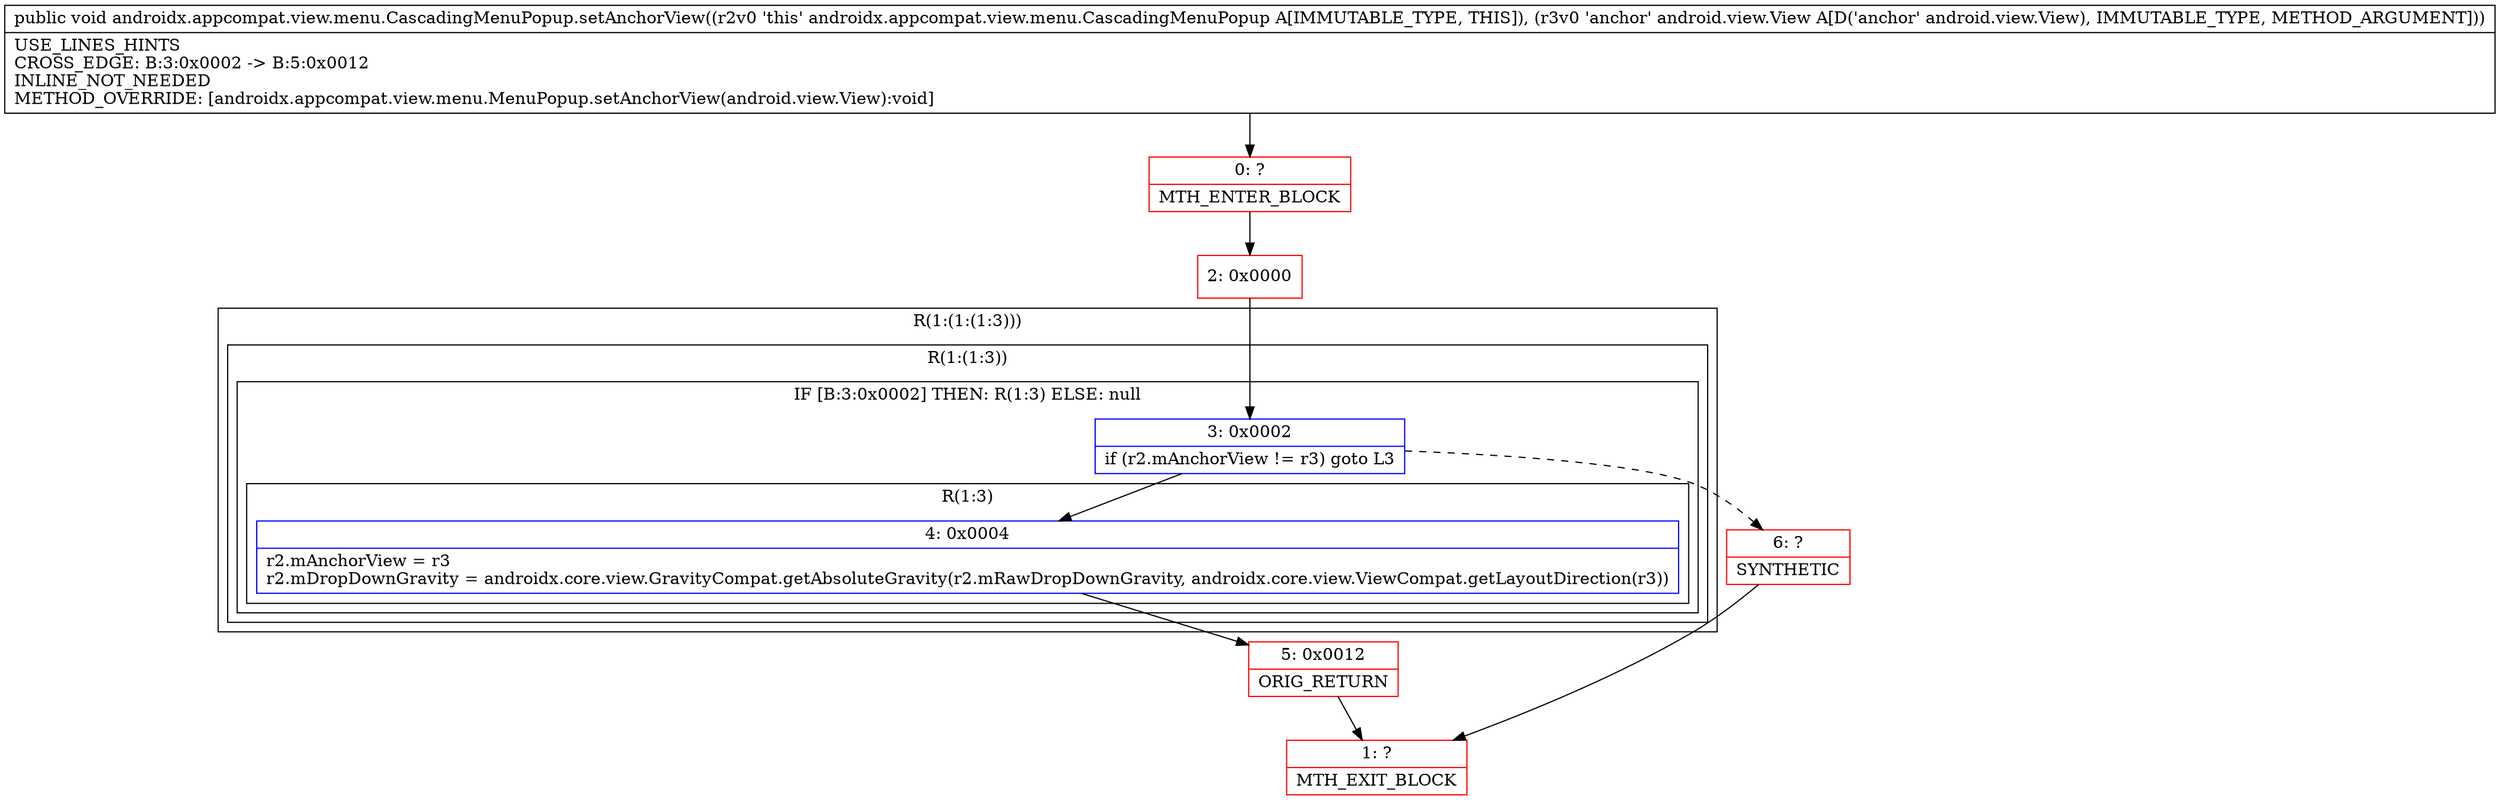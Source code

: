 digraph "CFG forandroidx.appcompat.view.menu.CascadingMenuPopup.setAnchorView(Landroid\/view\/View;)V" {
subgraph cluster_Region_736737931 {
label = "R(1:(1:(1:3)))";
node [shape=record,color=blue];
subgraph cluster_Region_167692182 {
label = "R(1:(1:3))";
node [shape=record,color=blue];
subgraph cluster_IfRegion_1187581162 {
label = "IF [B:3:0x0002] THEN: R(1:3) ELSE: null";
node [shape=record,color=blue];
Node_3 [shape=record,label="{3\:\ 0x0002|if (r2.mAnchorView != r3) goto L3\l}"];
subgraph cluster_Region_436821086 {
label = "R(1:3)";
node [shape=record,color=blue];
Node_4 [shape=record,label="{4\:\ 0x0004|r2.mAnchorView = r3\lr2.mDropDownGravity = androidx.core.view.GravityCompat.getAbsoluteGravity(r2.mRawDropDownGravity, androidx.core.view.ViewCompat.getLayoutDirection(r3))\l}"];
}
}
}
}
Node_0 [shape=record,color=red,label="{0\:\ ?|MTH_ENTER_BLOCK\l}"];
Node_2 [shape=record,color=red,label="{2\:\ 0x0000}"];
Node_5 [shape=record,color=red,label="{5\:\ 0x0012|ORIG_RETURN\l}"];
Node_1 [shape=record,color=red,label="{1\:\ ?|MTH_EXIT_BLOCK\l}"];
Node_6 [shape=record,color=red,label="{6\:\ ?|SYNTHETIC\l}"];
MethodNode[shape=record,label="{public void androidx.appcompat.view.menu.CascadingMenuPopup.setAnchorView((r2v0 'this' androidx.appcompat.view.menu.CascadingMenuPopup A[IMMUTABLE_TYPE, THIS]), (r3v0 'anchor' android.view.View A[D('anchor' android.view.View), IMMUTABLE_TYPE, METHOD_ARGUMENT]))  | USE_LINES_HINTS\lCROSS_EDGE: B:3:0x0002 \-\> B:5:0x0012\lINLINE_NOT_NEEDED\lMETHOD_OVERRIDE: [androidx.appcompat.view.menu.MenuPopup.setAnchorView(android.view.View):void]\l}"];
MethodNode -> Node_0;Node_3 -> Node_4;
Node_3 -> Node_6[style=dashed];
Node_4 -> Node_5;
Node_0 -> Node_2;
Node_2 -> Node_3;
Node_5 -> Node_1;
Node_6 -> Node_1;
}

